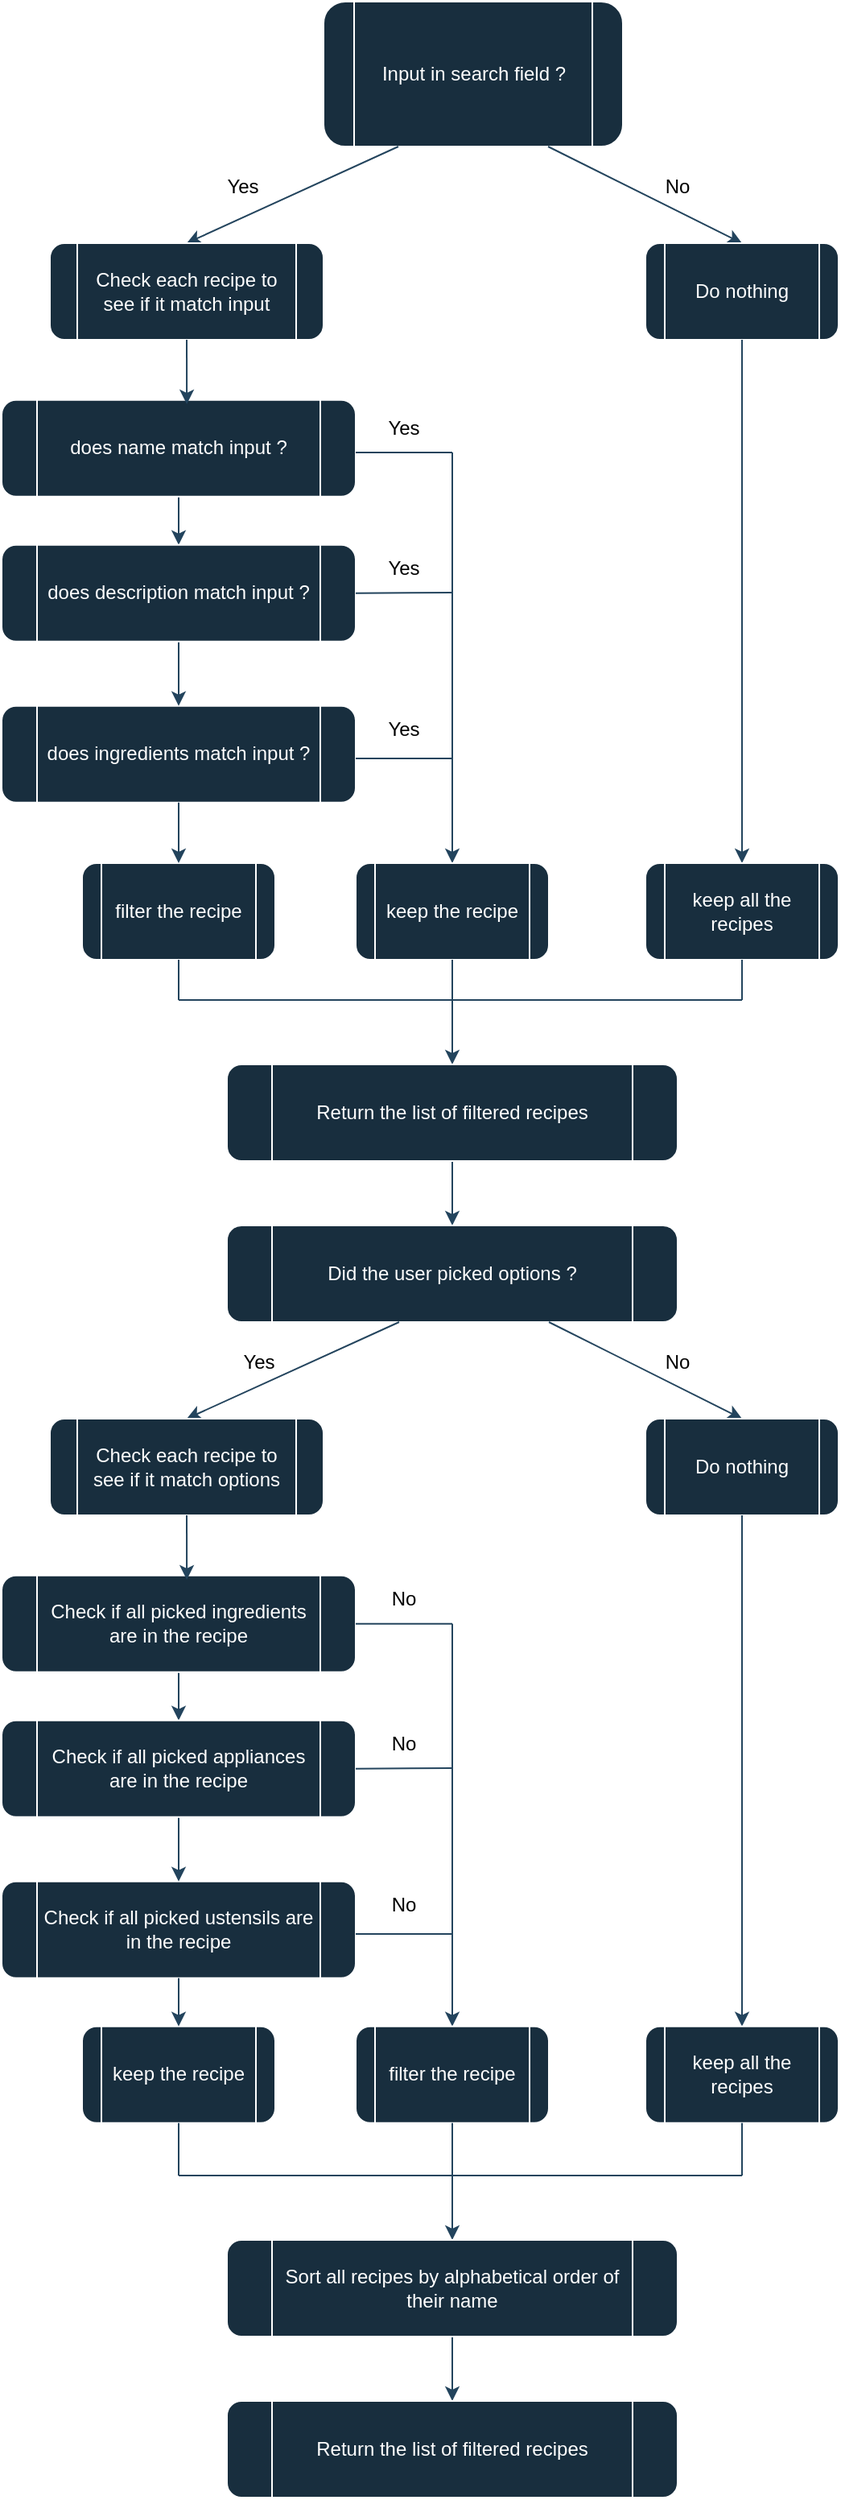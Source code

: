 <mxfile version="21.7.5" type="device">
  <diagram name="Page-1" id="2seHxbLakp2eHcRAml-4">
    <mxGraphModel dx="835" dy="485" grid="1" gridSize="10" guides="1" tooltips="1" connect="1" arrows="1" fold="1" page="1" pageScale="1" pageWidth="827" pageHeight="1169" math="0" shadow="0">
      <root>
        <mxCell id="0" />
        <mxCell id="1" parent="0" />
        <mxCell id="O4e8Ljlv0WAscUi4HRns-2" value="Input in search field ?" style="shape=process;whiteSpace=wrap;html=1;backgroundOutline=1;rounded=1;labelBackgroundColor=none;fillColor=#182E3E;strokeColor=#FFFFFF;fontColor=#FFFFFF;" parent="1" vertex="1">
          <mxGeometry x="300" y="20" width="186" height="90" as="geometry" />
        </mxCell>
        <mxCell id="O4e8Ljlv0WAscUi4HRns-3" value="" style="endArrow=classic;html=1;rounded=1;exitX=0.75;exitY=1;exitDx=0;exitDy=0;entryX=0.5;entryY=0;entryDx=0;entryDy=0;labelBackgroundColor=none;strokeColor=#23445D;fontColor=default;" parent="1" source="O4e8Ljlv0WAscUi4HRns-2" target="O4e8Ljlv0WAscUi4HRns-7" edge="1">
          <mxGeometry width="50" height="50" relative="1" as="geometry">
            <mxPoint x="430" y="120" as="sourcePoint" />
            <mxPoint x="560" y="160" as="targetPoint" />
          </mxGeometry>
        </mxCell>
        <mxCell id="O4e8Ljlv0WAscUi4HRns-4" value="" style="endArrow=classic;html=1;rounded=1;exitX=0.25;exitY=1;exitDx=0;exitDy=0;entryX=0.5;entryY=1;entryDx=0;entryDy=0;labelBackgroundColor=none;strokeColor=#23445D;fontColor=default;" parent="1" source="O4e8Ljlv0WAscUi4HRns-2" target="O4e8Ljlv0WAscUi4HRns-6" edge="1">
          <mxGeometry width="50" height="50" relative="1" as="geometry">
            <mxPoint x="365" y="120" as="sourcePoint" />
            <mxPoint x="235" y="160" as="targetPoint" />
          </mxGeometry>
        </mxCell>
        <mxCell id="O4e8Ljlv0WAscUi4HRns-6" value="Check each recipe to see if it match input" style="shape=process;whiteSpace=wrap;html=1;backgroundOutline=1;direction=west;rounded=1;labelBackgroundColor=none;fillColor=#182E3E;strokeColor=#FFFFFF;fontColor=#FFFFFF;" parent="1" vertex="1">
          <mxGeometry x="130" y="170" width="170" height="60" as="geometry" />
        </mxCell>
        <mxCell id="O4e8Ljlv0WAscUi4HRns-7" value="Do nothing" style="shape=process;whiteSpace=wrap;html=1;backgroundOutline=1;rounded=1;labelBackgroundColor=none;fillColor=#182E3E;strokeColor=#FFFFFF;fontColor=#FFFFFF;" parent="1" vertex="1">
          <mxGeometry x="500" y="170" width="120" height="60" as="geometry" />
        </mxCell>
        <mxCell id="O4e8Ljlv0WAscUi4HRns-14" value="" style="endArrow=classic;html=1;rounded=1;exitX=0.5;exitY=1;exitDx=0;exitDy=0;entryX=0.5;entryY=0;entryDx=0;entryDy=0;labelBackgroundColor=none;strokeColor=#23445D;fontColor=default;" parent="1" source="O4e8Ljlv0WAscUi4HRns-7" target="EUZyHBybuphnODxGoehR-36" edge="1">
          <mxGeometry width="50" height="50" relative="1" as="geometry">
            <mxPoint x="570" y="230" as="sourcePoint" />
            <mxPoint x="570" y="260" as="targetPoint" />
            <Array as="points" />
          </mxGeometry>
        </mxCell>
        <mxCell id="EUZyHBybuphnODxGoehR-12" style="edgeStyle=orthogonalEdgeStyle;rounded=1;orthogonalLoop=1;jettySize=auto;html=1;exitX=0.5;exitY=1;exitDx=0;exitDy=0;entryX=0.5;entryY=0;entryDx=0;entryDy=0;labelBackgroundColor=none;strokeColor=#23445D;fontColor=default;" parent="1" source="O4e8Ljlv0WAscUi4HRns-20" target="EUZyHBybuphnODxGoehR-2" edge="1">
          <mxGeometry relative="1" as="geometry" />
        </mxCell>
        <mxCell id="O4e8Ljlv0WAscUi4HRns-20" value="does name match input ?" style="shape=process;whiteSpace=wrap;html=1;backgroundOutline=1;rounded=1;labelBackgroundColor=none;fillColor=#182E3E;strokeColor=#FFFFFF;fontColor=#FFFFFF;" parent="1" vertex="1">
          <mxGeometry x="100" y="267.36" width="220" height="60" as="geometry" />
        </mxCell>
        <mxCell id="EUZyHBybuphnODxGoehR-1" value="does ingredients match input ?" style="shape=process;whiteSpace=wrap;html=1;backgroundOutline=1;rounded=1;labelBackgroundColor=none;fillColor=#182E3E;strokeColor=#FFFFFF;fontColor=#FFFFFF;" parent="1" vertex="1">
          <mxGeometry x="100" y="457.36" width="220" height="60" as="geometry" />
        </mxCell>
        <mxCell id="EUZyHBybuphnODxGoehR-19" style="edgeStyle=orthogonalEdgeStyle;rounded=1;orthogonalLoop=1;jettySize=auto;html=1;exitX=0.5;exitY=1;exitDx=0;exitDy=0;entryX=0.5;entryY=0;entryDx=0;entryDy=0;labelBackgroundColor=none;strokeColor=#23445D;fontColor=default;" parent="1" source="EUZyHBybuphnODxGoehR-2" target="EUZyHBybuphnODxGoehR-1" edge="1">
          <mxGeometry relative="1" as="geometry" />
        </mxCell>
        <mxCell id="EUZyHBybuphnODxGoehR-2" value="does description match input ?" style="shape=process;whiteSpace=wrap;html=1;backgroundOutline=1;rounded=1;labelBackgroundColor=none;fillColor=#182E3E;strokeColor=#FFFFFF;fontColor=#FFFFFF;" parent="1" vertex="1">
          <mxGeometry x="100" y="357.36" width="220" height="60" as="geometry" />
        </mxCell>
        <mxCell id="EUZyHBybuphnODxGoehR-6" value="" style="endArrow=classic;html=1;rounded=1;exitX=0.5;exitY=0;exitDx=0;exitDy=0;entryX=0.523;entryY=0.044;entryDx=0;entryDy=0;entryPerimeter=0;labelBackgroundColor=none;strokeColor=#23445D;fontColor=default;" parent="1" source="O4e8Ljlv0WAscUi4HRns-6" target="O4e8Ljlv0WAscUi4HRns-20" edge="1">
          <mxGeometry width="50" height="50" relative="1" as="geometry">
            <mxPoint x="276.38" y="230" as="sourcePoint" />
            <mxPoint x="200" y="247.36" as="targetPoint" />
          </mxGeometry>
        </mxCell>
        <mxCell id="EUZyHBybuphnODxGoehR-7" value="Yes" style="text;html=1;fillColor=none;align=center;verticalAlign=middle;whiteSpace=wrap;rounded=1;labelBackgroundColor=none;" parent="1" vertex="1">
          <mxGeometry x="220" y="120" width="60" height="30" as="geometry" />
        </mxCell>
        <mxCell id="EUZyHBybuphnODxGoehR-8" value="No" style="text;html=1;fillColor=none;align=center;verticalAlign=middle;whiteSpace=wrap;rounded=1;labelBackgroundColor=none;" parent="1" vertex="1">
          <mxGeometry x="490" y="120" width="60" height="30" as="geometry" />
        </mxCell>
        <mxCell id="EUZyHBybuphnODxGoehR-10" value="Yes" style="text;html=1;fillColor=none;align=center;verticalAlign=middle;whiteSpace=wrap;rounded=1;labelBackgroundColor=none;" parent="1" vertex="1">
          <mxGeometry x="320" y="270" width="60" height="30" as="geometry" />
        </mxCell>
        <mxCell id="EUZyHBybuphnODxGoehR-13" value="No" style="text;html=1;strokeColor=none;fillColor=none;align=center;verticalAlign=middle;whiteSpace=wrap;rounded=1;labelBackgroundColor=none;fontColor=#FFFFFF;" parent="1" vertex="1">
          <mxGeometry x="200" y="327.36" width="60" height="30" as="geometry" />
        </mxCell>
        <mxCell id="EUZyHBybuphnODxGoehR-15" value="No" style="text;html=1;strokeColor=none;fillColor=none;align=center;verticalAlign=middle;whiteSpace=wrap;rounded=1;labelBackgroundColor=none;fontColor=#FFFFFF;" parent="1" vertex="1">
          <mxGeometry x="200" y="420" width="60" height="30" as="geometry" />
        </mxCell>
        <mxCell id="EUZyHBybuphnODxGoehR-21" value="Yes" style="text;html=1;fillColor=none;align=center;verticalAlign=middle;whiteSpace=wrap;rounded=1;labelBackgroundColor=none;" parent="1" vertex="1">
          <mxGeometry x="320" y="357.36" width="60" height="30" as="geometry" />
        </mxCell>
        <mxCell id="EUZyHBybuphnODxGoehR-23" value="Yes" style="text;html=1;fillColor=none;align=center;verticalAlign=middle;whiteSpace=wrap;rounded=1;labelBackgroundColor=none;" parent="1" vertex="1">
          <mxGeometry x="320" y="457.36" width="60" height="30" as="geometry" />
        </mxCell>
        <mxCell id="EUZyHBybuphnODxGoehR-24" value="No" style="text;html=1;strokeColor=none;fillColor=none;align=center;verticalAlign=middle;whiteSpace=wrap;rounded=1;labelBackgroundColor=none;fontColor=#FFFFFF;" parent="1" vertex="1">
          <mxGeometry x="200" y="517.36" width="60" height="30" as="geometry" />
        </mxCell>
        <mxCell id="EUZyHBybuphnODxGoehR-25" value="filter the recipe" style="shape=process;whiteSpace=wrap;html=1;backgroundOutline=1;rounded=1;labelBackgroundColor=none;fillColor=#182E3E;strokeColor=#FFFFFF;fontColor=#FFFFFF;" parent="1" vertex="1">
          <mxGeometry x="150" y="555" width="120" height="60" as="geometry" />
        </mxCell>
        <mxCell id="EUZyHBybuphnODxGoehR-28" value="" style="endArrow=classic;html=1;rounded=1;entryX=0.5;entryY=0;entryDx=0;entryDy=0;labelBackgroundColor=none;strokeColor=#23445D;fontColor=default;" parent="1" source="EUZyHBybuphnODxGoehR-1" target="EUZyHBybuphnODxGoehR-25" edge="1">
          <mxGeometry width="50" height="50" relative="1" as="geometry">
            <mxPoint x="290" y="560" as="sourcePoint" />
            <mxPoint x="340" y="510" as="targetPoint" />
          </mxGeometry>
        </mxCell>
        <mxCell id="EUZyHBybuphnODxGoehR-29" value="" style="endArrow=classic;html=1;rounded=1;exitX=1;exitY=1;exitDx=0;exitDy=0;entryX=0.5;entryY=0;entryDx=0;entryDy=0;labelBackgroundColor=none;strokeColor=#23445D;fontColor=default;" parent="1" source="EUZyHBybuphnODxGoehR-10" target="EUZyHBybuphnODxGoehR-34" edge="1">
          <mxGeometry width="50" height="50" relative="1" as="geometry">
            <mxPoint x="290" y="420" as="sourcePoint" />
            <mxPoint x="380" y="550" as="targetPoint" />
          </mxGeometry>
        </mxCell>
        <mxCell id="EUZyHBybuphnODxGoehR-30" value="" style="endArrow=none;html=1;rounded=1;entryX=0;entryY=1;entryDx=0;entryDy=0;exitX=1;exitY=1;exitDx=0;exitDy=0;labelBackgroundColor=none;strokeColor=#23445D;fontColor=default;" parent="1" source="EUZyHBybuphnODxGoehR-10" target="EUZyHBybuphnODxGoehR-10" edge="1">
          <mxGeometry width="50" height="50" relative="1" as="geometry">
            <mxPoint x="290" y="420" as="sourcePoint" />
            <mxPoint x="340" y="370" as="targetPoint" />
          </mxGeometry>
        </mxCell>
        <mxCell id="EUZyHBybuphnODxGoehR-32" value="" style="endArrow=none;html=1;rounded=1;entryX=1;entryY=0.5;entryDx=0;entryDy=0;labelBackgroundColor=none;strokeColor=#23445D;fontColor=default;" parent="1" target="EUZyHBybuphnODxGoehR-2" edge="1">
          <mxGeometry width="50" height="50" relative="1" as="geometry">
            <mxPoint x="380" y="387" as="sourcePoint" />
            <mxPoint x="340" y="440" as="targetPoint" />
          </mxGeometry>
        </mxCell>
        <mxCell id="EUZyHBybuphnODxGoehR-33" value="" style="endArrow=none;html=1;rounded=1;labelBackgroundColor=none;strokeColor=#23445D;fontColor=default;" parent="1" edge="1">
          <mxGeometry width="50" height="50" relative="1" as="geometry">
            <mxPoint x="320" y="490" as="sourcePoint" />
            <mxPoint x="380" y="490" as="targetPoint" />
          </mxGeometry>
        </mxCell>
        <mxCell id="EUZyHBybuphnODxGoehR-34" value="keep the recipe" style="shape=process;whiteSpace=wrap;html=1;backgroundOutline=1;rounded=1;labelBackgroundColor=none;fillColor=#182E3E;strokeColor=#FFFFFF;fontColor=#FFFFFF;" parent="1" vertex="1">
          <mxGeometry x="320" y="555" width="120" height="60" as="geometry" />
        </mxCell>
        <mxCell id="EUZyHBybuphnODxGoehR-36" value="keep all the recipes" style="shape=process;whiteSpace=wrap;html=1;backgroundOutline=1;rounded=1;labelBackgroundColor=none;fillColor=#182E3E;strokeColor=#FFFFFF;fontColor=#FFFFFF;" parent="1" vertex="1">
          <mxGeometry x="500" y="555" width="120" height="60" as="geometry" />
        </mxCell>
        <mxCell id="EUZyHBybuphnODxGoehR-37" value="" style="endArrow=classic;html=1;rounded=1;exitX=0.5;exitY=1;exitDx=0;exitDy=0;labelBackgroundColor=none;strokeColor=#23445D;fontColor=default;" parent="1" source="EUZyHBybuphnODxGoehR-34" edge="1">
          <mxGeometry width="50" height="50" relative="1" as="geometry">
            <mxPoint x="450" y="690" as="sourcePoint" />
            <mxPoint x="380" y="680" as="targetPoint" />
          </mxGeometry>
        </mxCell>
        <mxCell id="EUZyHBybuphnODxGoehR-38" value="" style="endArrow=none;html=1;rounded=1;exitX=0.5;exitY=1;exitDx=0;exitDy=0;labelBackgroundColor=none;strokeColor=#23445D;fontColor=default;" parent="1" source="EUZyHBybuphnODxGoehR-36" edge="1">
          <mxGeometry width="50" height="50" relative="1" as="geometry">
            <mxPoint x="270" y="530" as="sourcePoint" />
            <mxPoint x="560" y="640" as="targetPoint" />
          </mxGeometry>
        </mxCell>
        <mxCell id="EUZyHBybuphnODxGoehR-40" value="" style="endArrow=none;html=1;rounded=1;labelBackgroundColor=none;strokeColor=#23445D;fontColor=default;" parent="1" edge="1">
          <mxGeometry width="50" height="50" relative="1" as="geometry">
            <mxPoint x="560" y="640" as="sourcePoint" />
            <mxPoint x="380" y="640" as="targetPoint" />
          </mxGeometry>
        </mxCell>
        <mxCell id="EUZyHBybuphnODxGoehR-41" value="" style="endArrow=none;html=1;rounded=1;labelBackgroundColor=none;strokeColor=#23445D;fontColor=default;" parent="1" edge="1">
          <mxGeometry width="50" height="50" relative="1" as="geometry">
            <mxPoint x="210" y="640" as="sourcePoint" />
            <mxPoint x="380" y="640" as="targetPoint" />
          </mxGeometry>
        </mxCell>
        <mxCell id="EUZyHBybuphnODxGoehR-42" value="" style="endArrow=none;html=1;rounded=1;entryX=0.5;entryY=1;entryDx=0;entryDy=0;labelBackgroundColor=none;strokeColor=#23445D;fontColor=default;" parent="1" target="EUZyHBybuphnODxGoehR-25" edge="1">
          <mxGeometry width="50" height="50" relative="1" as="geometry">
            <mxPoint x="210" y="640" as="sourcePoint" />
            <mxPoint x="320" y="590" as="targetPoint" />
          </mxGeometry>
        </mxCell>
        <mxCell id="EUZyHBybuphnODxGoehR-79" style="edgeStyle=orthogonalEdgeStyle;rounded=1;orthogonalLoop=1;jettySize=auto;html=1;exitX=0.5;exitY=1;exitDx=0;exitDy=0;entryX=0.5;entryY=0;entryDx=0;entryDy=0;labelBackgroundColor=none;strokeColor=#23445D;fontColor=default;" parent="1" source="EUZyHBybuphnODxGoehR-43" target="EUZyHBybuphnODxGoehR-44" edge="1">
          <mxGeometry relative="1" as="geometry" />
        </mxCell>
        <mxCell id="EUZyHBybuphnODxGoehR-43" value="Return the list of filtered recipes" style="shape=process;whiteSpace=wrap;html=1;backgroundOutline=1;rounded=1;labelBackgroundColor=none;fillColor=#182E3E;strokeColor=#FFFFFF;fontColor=#FFFFFF;" parent="1" vertex="1">
          <mxGeometry x="240" y="680" width="280" height="60" as="geometry" />
        </mxCell>
        <mxCell id="EUZyHBybuphnODxGoehR-44" value="Did the user picked options ?" style="shape=process;whiteSpace=wrap;html=1;backgroundOutline=1;rounded=1;labelBackgroundColor=none;fillColor=#182E3E;strokeColor=#FFFFFF;fontColor=#FFFFFF;" parent="1" vertex="1">
          <mxGeometry x="240" y="780" width="280" height="60" as="geometry" />
        </mxCell>
        <mxCell id="EUZyHBybuphnODxGoehR-45" value="" style="endArrow=classic;html=1;rounded=1;exitX=0.75;exitY=1;exitDx=0;exitDy=0;entryX=0.5;entryY=0;entryDx=0;entryDy=0;labelBackgroundColor=none;strokeColor=#23445D;fontColor=default;" parent="1" target="EUZyHBybuphnODxGoehR-48" edge="1">
          <mxGeometry width="50" height="50" relative="1" as="geometry">
            <mxPoint x="440" y="840" as="sourcePoint" />
            <mxPoint x="560" y="890" as="targetPoint" />
          </mxGeometry>
        </mxCell>
        <mxCell id="EUZyHBybuphnODxGoehR-46" value="" style="endArrow=classic;html=1;rounded=1;exitX=0.25;exitY=1;exitDx=0;exitDy=0;entryX=0.5;entryY=1;entryDx=0;entryDy=0;labelBackgroundColor=none;strokeColor=#23445D;fontColor=default;" parent="1" target="EUZyHBybuphnODxGoehR-47" edge="1">
          <mxGeometry width="50" height="50" relative="1" as="geometry">
            <mxPoint x="347" y="840" as="sourcePoint" />
            <mxPoint x="235" y="890" as="targetPoint" />
          </mxGeometry>
        </mxCell>
        <mxCell id="EUZyHBybuphnODxGoehR-47" value="Check each recipe to see if it match options" style="shape=process;whiteSpace=wrap;html=1;backgroundOutline=1;direction=west;rounded=1;labelBackgroundColor=none;fillColor=#182E3E;strokeColor=#FFFFFF;fontColor=#FFFFFF;" parent="1" vertex="1">
          <mxGeometry x="130" y="900" width="170" height="60" as="geometry" />
        </mxCell>
        <mxCell id="EUZyHBybuphnODxGoehR-48" value="Do nothing" style="shape=process;whiteSpace=wrap;html=1;backgroundOutline=1;rounded=1;labelBackgroundColor=none;fillColor=#182E3E;strokeColor=#FFFFFF;fontColor=#FFFFFF;" parent="1" vertex="1">
          <mxGeometry x="500" y="900" width="120" height="60" as="geometry" />
        </mxCell>
        <mxCell id="EUZyHBybuphnODxGoehR-49" value="" style="endArrow=classic;html=1;rounded=1;exitX=0.5;exitY=1;exitDx=0;exitDy=0;entryX=0.5;entryY=0;entryDx=0;entryDy=0;labelBackgroundColor=none;strokeColor=#23445D;fontColor=default;" parent="1" source="EUZyHBybuphnODxGoehR-48" target="EUZyHBybuphnODxGoehR-71" edge="1">
          <mxGeometry width="50" height="50" relative="1" as="geometry">
            <mxPoint x="570" y="960" as="sourcePoint" />
            <mxPoint x="570" y="990" as="targetPoint" />
            <Array as="points" />
          </mxGeometry>
        </mxCell>
        <mxCell id="EUZyHBybuphnODxGoehR-50" style="edgeStyle=orthogonalEdgeStyle;rounded=1;orthogonalLoop=1;jettySize=auto;html=1;exitX=0.5;exitY=1;exitDx=0;exitDy=0;entryX=0.5;entryY=0;entryDx=0;entryDy=0;labelBackgroundColor=none;strokeColor=#23445D;fontColor=default;" parent="1" source="EUZyHBybuphnODxGoehR-51" target="EUZyHBybuphnODxGoehR-54" edge="1">
          <mxGeometry relative="1" as="geometry" />
        </mxCell>
        <mxCell id="EUZyHBybuphnODxGoehR-51" value="Check if all picked ingredients are in the recipe" style="shape=process;whiteSpace=wrap;html=1;backgroundOutline=1;rounded=1;labelBackgroundColor=none;fillColor=#182E3E;strokeColor=#FFFFFF;fontColor=#FFFFFF;" parent="1" vertex="1">
          <mxGeometry x="100" y="997.36" width="220" height="60" as="geometry" />
        </mxCell>
        <mxCell id="EUZyHBybuphnODxGoehR-52" value="Check if all picked ustensils are in the recipe" style="shape=process;whiteSpace=wrap;html=1;backgroundOutline=1;rounded=1;labelBackgroundColor=none;fillColor=#182E3E;strokeColor=#FFFFFF;fontColor=#FFFFFF;" parent="1" vertex="1">
          <mxGeometry x="100" y="1187.36" width="220" height="60" as="geometry" />
        </mxCell>
        <mxCell id="EUZyHBybuphnODxGoehR-53" style="edgeStyle=orthogonalEdgeStyle;rounded=1;orthogonalLoop=1;jettySize=auto;html=1;exitX=0.5;exitY=1;exitDx=0;exitDy=0;entryX=0.5;entryY=0;entryDx=0;entryDy=0;labelBackgroundColor=none;strokeColor=#23445D;fontColor=default;" parent="1" source="EUZyHBybuphnODxGoehR-54" target="EUZyHBybuphnODxGoehR-52" edge="1">
          <mxGeometry relative="1" as="geometry" />
        </mxCell>
        <mxCell id="EUZyHBybuphnODxGoehR-54" value="Check if all picked appliances are in the recipe" style="shape=process;whiteSpace=wrap;html=1;backgroundOutline=1;rounded=1;labelBackgroundColor=none;fillColor=#182E3E;strokeColor=#FFFFFF;fontColor=#FFFFFF;" parent="1" vertex="1">
          <mxGeometry x="100" y="1087.36" width="220" height="60" as="geometry" />
        </mxCell>
        <mxCell id="EUZyHBybuphnODxGoehR-55" value="" style="endArrow=classic;html=1;rounded=1;exitX=0.5;exitY=0;exitDx=0;exitDy=0;entryX=0.523;entryY=0.044;entryDx=0;entryDy=0;entryPerimeter=0;labelBackgroundColor=none;strokeColor=#23445D;fontColor=default;" parent="1" source="EUZyHBybuphnODxGoehR-47" target="EUZyHBybuphnODxGoehR-51" edge="1">
          <mxGeometry width="50" height="50" relative="1" as="geometry">
            <mxPoint x="276.38" y="960" as="sourcePoint" />
            <mxPoint x="200" y="977.36" as="targetPoint" />
          </mxGeometry>
        </mxCell>
        <mxCell id="EUZyHBybuphnODxGoehR-56" value="Yes" style="text;html=1;fillColor=none;align=center;verticalAlign=middle;whiteSpace=wrap;rounded=1;labelBackgroundColor=none;" parent="1" vertex="1">
          <mxGeometry x="230" y="850" width="60" height="30" as="geometry" />
        </mxCell>
        <mxCell id="EUZyHBybuphnODxGoehR-57" value="No" style="text;html=1;fillColor=none;align=center;verticalAlign=middle;whiteSpace=wrap;rounded=1;labelBackgroundColor=none;" parent="1" vertex="1">
          <mxGeometry x="490" y="850" width="60" height="30" as="geometry" />
        </mxCell>
        <mxCell id="EUZyHBybuphnODxGoehR-58" value="No" style="text;html=1;fillColor=none;align=center;verticalAlign=middle;whiteSpace=wrap;rounded=1;labelBackgroundColor=none;" parent="1" vertex="1">
          <mxGeometry x="320" y="997.36" width="60" height="30" as="geometry" />
        </mxCell>
        <mxCell id="EUZyHBybuphnODxGoehR-59" value="Yes" style="text;html=1;strokeColor=none;fillColor=none;align=center;verticalAlign=middle;whiteSpace=wrap;rounded=1;labelBackgroundColor=none;fontColor=#FFFFFF;" parent="1" vertex="1">
          <mxGeometry x="200" y="1057.36" width="60" height="30" as="geometry" />
        </mxCell>
        <mxCell id="EUZyHBybuphnODxGoehR-60" value="Yes" style="text;html=1;strokeColor=none;fillColor=none;align=center;verticalAlign=middle;whiteSpace=wrap;rounded=1;labelBackgroundColor=none;fontColor=#FFFFFF;" parent="1" vertex="1">
          <mxGeometry x="200" y="1150" width="60" height="30" as="geometry" />
        </mxCell>
        <mxCell id="EUZyHBybuphnODxGoehR-61" value="No" style="text;html=1;fillColor=none;align=center;verticalAlign=middle;whiteSpace=wrap;rounded=1;labelBackgroundColor=none;" parent="1" vertex="1">
          <mxGeometry x="320" y="1087.36" width="60" height="30" as="geometry" />
        </mxCell>
        <mxCell id="EUZyHBybuphnODxGoehR-62" value="No" style="text;html=1;fillColor=none;align=center;verticalAlign=middle;whiteSpace=wrap;rounded=1;labelBackgroundColor=none;" parent="1" vertex="1">
          <mxGeometry x="320" y="1187.36" width="60" height="30" as="geometry" />
        </mxCell>
        <mxCell id="EUZyHBybuphnODxGoehR-63" value="Yes" style="text;html=1;strokeColor=none;fillColor=none;align=center;verticalAlign=middle;whiteSpace=wrap;rounded=1;labelBackgroundColor=none;fontColor=#FFFFFF;" parent="1" vertex="1">
          <mxGeometry x="200" y="1247.36" width="60" height="30" as="geometry" />
        </mxCell>
        <mxCell id="EUZyHBybuphnODxGoehR-64" value="keep the recipe" style="shape=process;whiteSpace=wrap;html=1;backgroundOutline=1;rounded=1;labelBackgroundColor=none;fillColor=#182E3E;strokeColor=#FFFFFF;fontColor=#FFFFFF;" parent="1" vertex="1">
          <mxGeometry x="150" y="1277.36" width="120" height="60" as="geometry" />
        </mxCell>
        <mxCell id="EUZyHBybuphnODxGoehR-65" value="" style="endArrow=classic;html=1;rounded=1;entryX=0.5;entryY=0;entryDx=0;entryDy=0;labelBackgroundColor=none;strokeColor=#23445D;fontColor=default;" parent="1" source="EUZyHBybuphnODxGoehR-52" target="EUZyHBybuphnODxGoehR-64" edge="1">
          <mxGeometry width="50" height="50" relative="1" as="geometry">
            <mxPoint x="290" y="1290" as="sourcePoint" />
            <mxPoint x="340" y="1240" as="targetPoint" />
          </mxGeometry>
        </mxCell>
        <mxCell id="EUZyHBybuphnODxGoehR-66" value="" style="endArrow=classic;html=1;rounded=1;exitX=1;exitY=1;exitDx=0;exitDy=0;entryX=0.5;entryY=0;entryDx=0;entryDy=0;labelBackgroundColor=none;strokeColor=#23445D;fontColor=default;" parent="1" source="EUZyHBybuphnODxGoehR-58" target="EUZyHBybuphnODxGoehR-70" edge="1">
          <mxGeometry width="50" height="50" relative="1" as="geometry">
            <mxPoint x="290" y="1150" as="sourcePoint" />
            <mxPoint x="380" y="1280" as="targetPoint" />
          </mxGeometry>
        </mxCell>
        <mxCell id="EUZyHBybuphnODxGoehR-67" value="" style="endArrow=none;html=1;rounded=1;entryX=0;entryY=1;entryDx=0;entryDy=0;exitX=1;exitY=1;exitDx=0;exitDy=0;labelBackgroundColor=none;strokeColor=#23445D;fontColor=default;" parent="1" source="EUZyHBybuphnODxGoehR-58" target="EUZyHBybuphnODxGoehR-58" edge="1">
          <mxGeometry width="50" height="50" relative="1" as="geometry">
            <mxPoint x="290" y="1150" as="sourcePoint" />
            <mxPoint x="340" y="1100" as="targetPoint" />
          </mxGeometry>
        </mxCell>
        <mxCell id="EUZyHBybuphnODxGoehR-68" value="" style="endArrow=none;html=1;rounded=1;entryX=1;entryY=0.5;entryDx=0;entryDy=0;labelBackgroundColor=none;strokeColor=#23445D;fontColor=default;" parent="1" target="EUZyHBybuphnODxGoehR-54" edge="1">
          <mxGeometry width="50" height="50" relative="1" as="geometry">
            <mxPoint x="380" y="1117" as="sourcePoint" />
            <mxPoint x="340" y="1170" as="targetPoint" />
          </mxGeometry>
        </mxCell>
        <mxCell id="EUZyHBybuphnODxGoehR-69" value="" style="endArrow=none;html=1;rounded=1;labelBackgroundColor=none;strokeColor=#23445D;fontColor=default;" parent="1" edge="1">
          <mxGeometry width="50" height="50" relative="1" as="geometry">
            <mxPoint x="320" y="1220" as="sourcePoint" />
            <mxPoint x="380" y="1220" as="targetPoint" />
          </mxGeometry>
        </mxCell>
        <mxCell id="EUZyHBybuphnODxGoehR-70" value="filter the recipe" style="shape=process;whiteSpace=wrap;html=1;backgroundOutline=1;rounded=1;labelBackgroundColor=none;fillColor=#182E3E;strokeColor=#FFFFFF;fontColor=#FFFFFF;" parent="1" vertex="1">
          <mxGeometry x="320" y="1277.36" width="120" height="60" as="geometry" />
        </mxCell>
        <mxCell id="EUZyHBybuphnODxGoehR-71" value="keep all the recipes" style="shape=process;whiteSpace=wrap;html=1;backgroundOutline=1;rounded=1;labelBackgroundColor=none;fillColor=#182E3E;strokeColor=#FFFFFF;fontColor=#FFFFFF;" parent="1" vertex="1">
          <mxGeometry x="500" y="1277.36" width="120" height="60" as="geometry" />
        </mxCell>
        <mxCell id="EUZyHBybuphnODxGoehR-72" value="" style="endArrow=classic;html=1;rounded=1;exitX=0.5;exitY=1;exitDx=0;exitDy=0;labelBackgroundColor=none;strokeColor=#23445D;fontColor=default;" parent="1" source="EUZyHBybuphnODxGoehR-70" edge="1">
          <mxGeometry width="50" height="50" relative="1" as="geometry">
            <mxPoint x="450" y="1420" as="sourcePoint" />
            <mxPoint x="380" y="1410" as="targetPoint" />
          </mxGeometry>
        </mxCell>
        <mxCell id="EUZyHBybuphnODxGoehR-73" value="" style="endArrow=none;html=1;rounded=1;exitX=0.5;exitY=1;exitDx=0;exitDy=0;labelBackgroundColor=none;strokeColor=#23445D;fontColor=default;" parent="1" source="EUZyHBybuphnODxGoehR-71" edge="1">
          <mxGeometry width="50" height="50" relative="1" as="geometry">
            <mxPoint x="270" y="1260" as="sourcePoint" />
            <mxPoint x="560" y="1370" as="targetPoint" />
          </mxGeometry>
        </mxCell>
        <mxCell id="EUZyHBybuphnODxGoehR-74" value="" style="endArrow=none;html=1;rounded=1;labelBackgroundColor=none;strokeColor=#23445D;fontColor=default;" parent="1" edge="1">
          <mxGeometry width="50" height="50" relative="1" as="geometry">
            <mxPoint x="560" y="1370" as="sourcePoint" />
            <mxPoint x="380" y="1370" as="targetPoint" />
          </mxGeometry>
        </mxCell>
        <mxCell id="EUZyHBybuphnODxGoehR-75" value="" style="endArrow=none;html=1;rounded=1;labelBackgroundColor=none;strokeColor=#23445D;fontColor=default;" parent="1" edge="1">
          <mxGeometry width="50" height="50" relative="1" as="geometry">
            <mxPoint x="210" y="1370" as="sourcePoint" />
            <mxPoint x="380" y="1370" as="targetPoint" />
          </mxGeometry>
        </mxCell>
        <mxCell id="EUZyHBybuphnODxGoehR-76" value="" style="endArrow=none;html=1;rounded=1;entryX=0.5;entryY=1;entryDx=0;entryDy=0;labelBackgroundColor=none;strokeColor=#23445D;fontColor=default;" parent="1" target="EUZyHBybuphnODxGoehR-64" edge="1">
          <mxGeometry width="50" height="50" relative="1" as="geometry">
            <mxPoint x="210" y="1370" as="sourcePoint" />
            <mxPoint x="320" y="1320" as="targetPoint" />
          </mxGeometry>
        </mxCell>
        <mxCell id="EUZyHBybuphnODxGoehR-82" style="edgeStyle=orthogonalEdgeStyle;rounded=1;orthogonalLoop=1;jettySize=auto;html=1;exitX=0.5;exitY=1;exitDx=0;exitDy=0;labelBackgroundColor=none;strokeColor=#23445D;fontColor=default;" parent="1" source="EUZyHBybuphnODxGoehR-77" edge="1">
          <mxGeometry relative="1" as="geometry">
            <mxPoint x="380" y="1510" as="targetPoint" />
          </mxGeometry>
        </mxCell>
        <mxCell id="EUZyHBybuphnODxGoehR-77" value="Sort all recipes by alphabetical order of their name" style="shape=process;whiteSpace=wrap;html=1;backgroundOutline=1;rounded=1;labelBackgroundColor=none;fillColor=#182E3E;strokeColor=#FFFFFF;fontColor=#FFFFFF;" parent="1" vertex="1">
          <mxGeometry x="240" y="1410" width="280" height="60" as="geometry" />
        </mxCell>
        <mxCell id="EUZyHBybuphnODxGoehR-80" value="Return the list of filtered recipes" style="shape=process;whiteSpace=wrap;html=1;backgroundOutline=1;rounded=1;labelBackgroundColor=none;fillColor=#182E3E;strokeColor=#FFFFFF;fontColor=#FFFFFF;" parent="1" vertex="1">
          <mxGeometry x="240" y="1510" width="280" height="60" as="geometry" />
        </mxCell>
      </root>
    </mxGraphModel>
  </diagram>
</mxfile>
